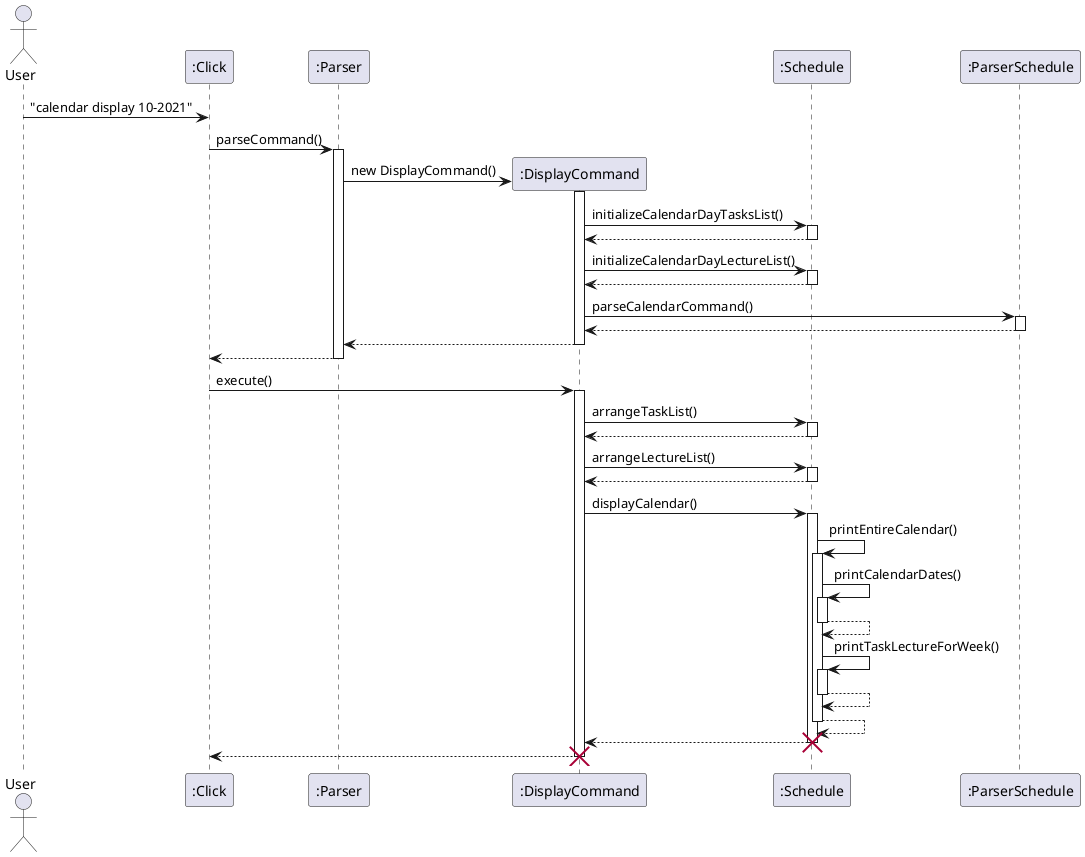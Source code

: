 @startuml
Actor User
User -> ":Click" : "calendar display 10-2021"
participant ":Click"
":Click" -> ":Parser" : parseCommand()
participant ":Parser"
activate ":Parser"
create ":DisplayCommand"
":Parser" -> ":DisplayCommand" : new DisplayCommand()
activate ":DisplayCommand"
":DisplayCommand" -> ":Schedule" : initializeCalendarDayTasksList()
activate ":Schedule"
return
":DisplayCommand" -> ":Schedule" : initializeCalendarDayLectureList()
activate ":Schedule"
return
":DisplayCommand" -> ":ParserSchedule" : parseCalendarCommand()
activate ":ParserSchedule"
return
":DisplayCommand" --> ":Parser"
deactivate ":DisplayCommand"
":Parser" --> ":Click"
deactivate ":Parser"
":Click" -> ":DisplayCommand" : execute()
activate ":DisplayCommand"
":DisplayCommand" -> ":Schedule" : arrangeTaskList()
activate ":Schedule"
return
":DisplayCommand" -> ":Schedule" : arrangeLectureList()
activate ":Schedule"
return
":DisplayCommand" -> ":Schedule" : displayCalendar()
activate ":Schedule"
":Schedule" -> ":Schedule" : printEntireCalendar()
activate ":Schedule"
":Schedule" -> ":Schedule" : printCalendarDates()
activate ":Schedule"
return
":Schedule" -> ":Schedule" : printTaskLectureForWeek()
activate ":Schedule"
return
return
":Schedule" --> ":DisplayCommand"
deactivate ":Schedule"
destroy ":Schedule"
":DisplayCommand" --> ":Click"
deactivate ":DisplayCommand"
destroy ":DisplayCommand"
participant ":ParserSchedule"
@enduml